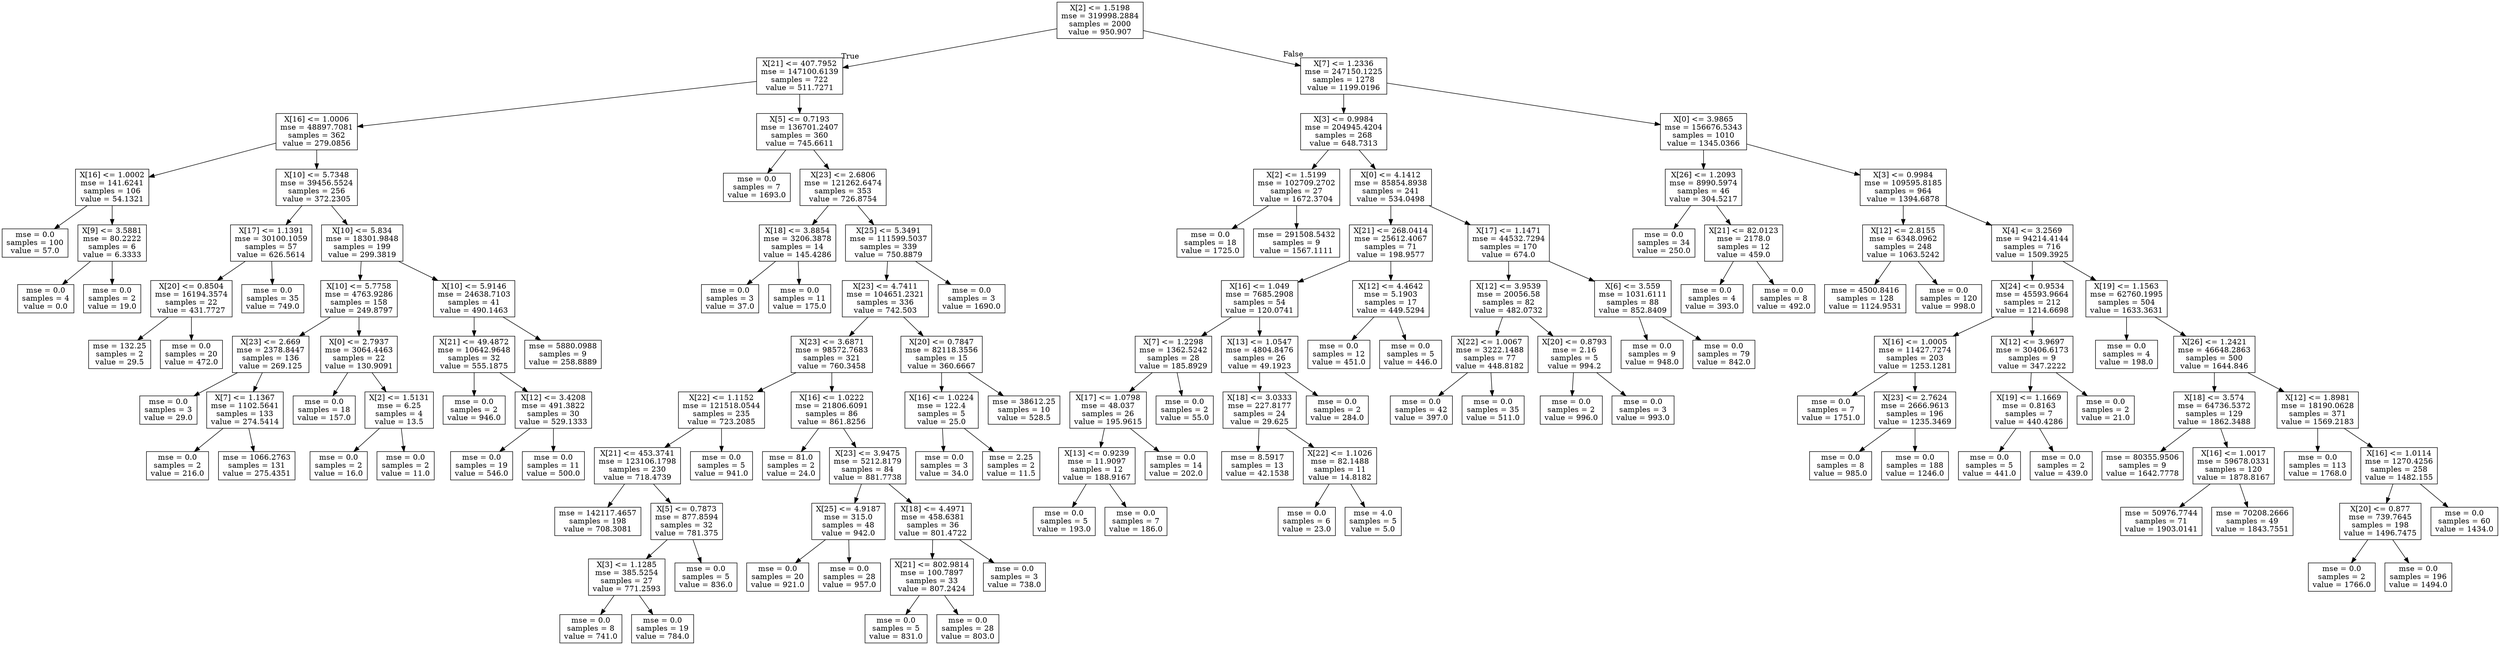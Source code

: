 digraph Tree {
node [shape=box] ;
0 [label="X[2] <= 1.5198\nmse = 319998.2884\nsamples = 2000\nvalue = 950.907"] ;
1 [label="X[21] <= 407.7952\nmse = 147100.6139\nsamples = 722\nvalue = 511.7271"] ;
0 -> 1 [labeldistance=2.5, labelangle=45, headlabel="True"] ;
2 [label="X[16] <= 1.0006\nmse = 48897.7081\nsamples = 362\nvalue = 279.0856"] ;
1 -> 2 ;
3 [label="X[16] <= 1.0002\nmse = 141.6241\nsamples = 106\nvalue = 54.1321"] ;
2 -> 3 ;
4 [label="mse = 0.0\nsamples = 100\nvalue = 57.0"] ;
3 -> 4 ;
5 [label="X[9] <= 3.5881\nmse = 80.2222\nsamples = 6\nvalue = 6.3333"] ;
3 -> 5 ;
6 [label="mse = 0.0\nsamples = 4\nvalue = 0.0"] ;
5 -> 6 ;
7 [label="mse = 0.0\nsamples = 2\nvalue = 19.0"] ;
5 -> 7 ;
8 [label="X[10] <= 5.7348\nmse = 39456.5524\nsamples = 256\nvalue = 372.2305"] ;
2 -> 8 ;
9 [label="X[17] <= 1.1391\nmse = 30100.1059\nsamples = 57\nvalue = 626.5614"] ;
8 -> 9 ;
10 [label="X[20] <= 0.8504\nmse = 16194.3574\nsamples = 22\nvalue = 431.7727"] ;
9 -> 10 ;
11 [label="mse = 132.25\nsamples = 2\nvalue = 29.5"] ;
10 -> 11 ;
12 [label="mse = 0.0\nsamples = 20\nvalue = 472.0"] ;
10 -> 12 ;
13 [label="mse = 0.0\nsamples = 35\nvalue = 749.0"] ;
9 -> 13 ;
14 [label="X[10] <= 5.834\nmse = 18301.9848\nsamples = 199\nvalue = 299.3819"] ;
8 -> 14 ;
15 [label="X[10] <= 5.7758\nmse = 4763.9286\nsamples = 158\nvalue = 249.8797"] ;
14 -> 15 ;
16 [label="X[23] <= 2.669\nmse = 2378.8447\nsamples = 136\nvalue = 269.125"] ;
15 -> 16 ;
17 [label="mse = 0.0\nsamples = 3\nvalue = 29.0"] ;
16 -> 17 ;
18 [label="X[7] <= 1.1367\nmse = 1102.5641\nsamples = 133\nvalue = 274.5414"] ;
16 -> 18 ;
19 [label="mse = 0.0\nsamples = 2\nvalue = 216.0"] ;
18 -> 19 ;
20 [label="mse = 1066.2763\nsamples = 131\nvalue = 275.4351"] ;
18 -> 20 ;
21 [label="X[0] <= 2.7937\nmse = 3064.4463\nsamples = 22\nvalue = 130.9091"] ;
15 -> 21 ;
22 [label="mse = 0.0\nsamples = 18\nvalue = 157.0"] ;
21 -> 22 ;
23 [label="X[2] <= 1.5131\nmse = 6.25\nsamples = 4\nvalue = 13.5"] ;
21 -> 23 ;
24 [label="mse = 0.0\nsamples = 2\nvalue = 16.0"] ;
23 -> 24 ;
25 [label="mse = 0.0\nsamples = 2\nvalue = 11.0"] ;
23 -> 25 ;
26 [label="X[10] <= 5.9146\nmse = 24638.7103\nsamples = 41\nvalue = 490.1463"] ;
14 -> 26 ;
27 [label="X[21] <= 49.4872\nmse = 10642.9648\nsamples = 32\nvalue = 555.1875"] ;
26 -> 27 ;
28 [label="mse = 0.0\nsamples = 2\nvalue = 946.0"] ;
27 -> 28 ;
29 [label="X[12] <= 3.4208\nmse = 491.3822\nsamples = 30\nvalue = 529.1333"] ;
27 -> 29 ;
30 [label="mse = 0.0\nsamples = 19\nvalue = 546.0"] ;
29 -> 30 ;
31 [label="mse = 0.0\nsamples = 11\nvalue = 500.0"] ;
29 -> 31 ;
32 [label="mse = 5880.0988\nsamples = 9\nvalue = 258.8889"] ;
26 -> 32 ;
33 [label="X[5] <= 0.7193\nmse = 136701.2407\nsamples = 360\nvalue = 745.6611"] ;
1 -> 33 ;
34 [label="mse = 0.0\nsamples = 7\nvalue = 1693.0"] ;
33 -> 34 ;
35 [label="X[23] <= 2.6806\nmse = 121262.6474\nsamples = 353\nvalue = 726.8754"] ;
33 -> 35 ;
36 [label="X[18] <= 3.8854\nmse = 3206.3878\nsamples = 14\nvalue = 145.4286"] ;
35 -> 36 ;
37 [label="mse = 0.0\nsamples = 3\nvalue = 37.0"] ;
36 -> 37 ;
38 [label="mse = 0.0\nsamples = 11\nvalue = 175.0"] ;
36 -> 38 ;
39 [label="X[25] <= 5.3491\nmse = 111599.5037\nsamples = 339\nvalue = 750.8879"] ;
35 -> 39 ;
40 [label="X[23] <= 4.7411\nmse = 104651.2321\nsamples = 336\nvalue = 742.503"] ;
39 -> 40 ;
41 [label="X[23] <= 3.6871\nmse = 98572.7683\nsamples = 321\nvalue = 760.3458"] ;
40 -> 41 ;
42 [label="X[22] <= 1.1152\nmse = 121518.0544\nsamples = 235\nvalue = 723.2085"] ;
41 -> 42 ;
43 [label="X[21] <= 453.3741\nmse = 123106.1798\nsamples = 230\nvalue = 718.4739"] ;
42 -> 43 ;
44 [label="mse = 142117.4657\nsamples = 198\nvalue = 708.3081"] ;
43 -> 44 ;
45 [label="X[5] <= 0.7873\nmse = 877.8594\nsamples = 32\nvalue = 781.375"] ;
43 -> 45 ;
46 [label="X[3] <= 1.1285\nmse = 385.5254\nsamples = 27\nvalue = 771.2593"] ;
45 -> 46 ;
47 [label="mse = 0.0\nsamples = 8\nvalue = 741.0"] ;
46 -> 47 ;
48 [label="mse = 0.0\nsamples = 19\nvalue = 784.0"] ;
46 -> 48 ;
49 [label="mse = 0.0\nsamples = 5\nvalue = 836.0"] ;
45 -> 49 ;
50 [label="mse = 0.0\nsamples = 5\nvalue = 941.0"] ;
42 -> 50 ;
51 [label="X[16] <= 1.0222\nmse = 21806.6091\nsamples = 86\nvalue = 861.8256"] ;
41 -> 51 ;
52 [label="mse = 81.0\nsamples = 2\nvalue = 24.0"] ;
51 -> 52 ;
53 [label="X[23] <= 3.9475\nmse = 5212.8179\nsamples = 84\nvalue = 881.7738"] ;
51 -> 53 ;
54 [label="X[25] <= 4.9187\nmse = 315.0\nsamples = 48\nvalue = 942.0"] ;
53 -> 54 ;
55 [label="mse = 0.0\nsamples = 20\nvalue = 921.0"] ;
54 -> 55 ;
56 [label="mse = 0.0\nsamples = 28\nvalue = 957.0"] ;
54 -> 56 ;
57 [label="X[18] <= 4.4971\nmse = 458.6381\nsamples = 36\nvalue = 801.4722"] ;
53 -> 57 ;
58 [label="X[21] <= 802.9814\nmse = 100.7897\nsamples = 33\nvalue = 807.2424"] ;
57 -> 58 ;
59 [label="mse = 0.0\nsamples = 5\nvalue = 831.0"] ;
58 -> 59 ;
60 [label="mse = 0.0\nsamples = 28\nvalue = 803.0"] ;
58 -> 60 ;
61 [label="mse = 0.0\nsamples = 3\nvalue = 738.0"] ;
57 -> 61 ;
62 [label="X[20] <= 0.7847\nmse = 82118.3556\nsamples = 15\nvalue = 360.6667"] ;
40 -> 62 ;
63 [label="X[16] <= 1.0224\nmse = 122.4\nsamples = 5\nvalue = 25.0"] ;
62 -> 63 ;
64 [label="mse = 0.0\nsamples = 3\nvalue = 34.0"] ;
63 -> 64 ;
65 [label="mse = 2.25\nsamples = 2\nvalue = 11.5"] ;
63 -> 65 ;
66 [label="mse = 38612.25\nsamples = 10\nvalue = 528.5"] ;
62 -> 66 ;
67 [label="mse = 0.0\nsamples = 3\nvalue = 1690.0"] ;
39 -> 67 ;
68 [label="X[7] <= 1.2336\nmse = 247150.1225\nsamples = 1278\nvalue = 1199.0196"] ;
0 -> 68 [labeldistance=2.5, labelangle=-45, headlabel="False"] ;
69 [label="X[3] <= 0.9984\nmse = 204945.4204\nsamples = 268\nvalue = 648.7313"] ;
68 -> 69 ;
70 [label="X[2] <= 1.5199\nmse = 102709.2702\nsamples = 27\nvalue = 1672.3704"] ;
69 -> 70 ;
71 [label="mse = 0.0\nsamples = 18\nvalue = 1725.0"] ;
70 -> 71 ;
72 [label="mse = 291508.5432\nsamples = 9\nvalue = 1567.1111"] ;
70 -> 72 ;
73 [label="X[0] <= 4.1412\nmse = 85854.8938\nsamples = 241\nvalue = 534.0498"] ;
69 -> 73 ;
74 [label="X[21] <= 268.0414\nmse = 25612.4067\nsamples = 71\nvalue = 198.9577"] ;
73 -> 74 ;
75 [label="X[16] <= 1.049\nmse = 7685.2908\nsamples = 54\nvalue = 120.0741"] ;
74 -> 75 ;
76 [label="X[7] <= 1.2298\nmse = 1362.5242\nsamples = 28\nvalue = 185.8929"] ;
75 -> 76 ;
77 [label="X[17] <= 1.0798\nmse = 48.037\nsamples = 26\nvalue = 195.9615"] ;
76 -> 77 ;
78 [label="X[13] <= 0.9239\nmse = 11.9097\nsamples = 12\nvalue = 188.9167"] ;
77 -> 78 ;
79 [label="mse = 0.0\nsamples = 5\nvalue = 193.0"] ;
78 -> 79 ;
80 [label="mse = 0.0\nsamples = 7\nvalue = 186.0"] ;
78 -> 80 ;
81 [label="mse = 0.0\nsamples = 14\nvalue = 202.0"] ;
77 -> 81 ;
82 [label="mse = 0.0\nsamples = 2\nvalue = 55.0"] ;
76 -> 82 ;
83 [label="X[13] <= 1.0547\nmse = 4804.8476\nsamples = 26\nvalue = 49.1923"] ;
75 -> 83 ;
84 [label="X[18] <= 3.0333\nmse = 227.8177\nsamples = 24\nvalue = 29.625"] ;
83 -> 84 ;
85 [label="mse = 8.5917\nsamples = 13\nvalue = 42.1538"] ;
84 -> 85 ;
86 [label="X[22] <= 1.1026\nmse = 82.1488\nsamples = 11\nvalue = 14.8182"] ;
84 -> 86 ;
87 [label="mse = 0.0\nsamples = 6\nvalue = 23.0"] ;
86 -> 87 ;
88 [label="mse = 4.0\nsamples = 5\nvalue = 5.0"] ;
86 -> 88 ;
89 [label="mse = 0.0\nsamples = 2\nvalue = 284.0"] ;
83 -> 89 ;
90 [label="X[12] <= 4.4642\nmse = 5.1903\nsamples = 17\nvalue = 449.5294"] ;
74 -> 90 ;
91 [label="mse = 0.0\nsamples = 12\nvalue = 451.0"] ;
90 -> 91 ;
92 [label="mse = 0.0\nsamples = 5\nvalue = 446.0"] ;
90 -> 92 ;
93 [label="X[17] <= 1.1471\nmse = 44532.7294\nsamples = 170\nvalue = 674.0"] ;
73 -> 93 ;
94 [label="X[12] <= 3.9539\nmse = 20056.58\nsamples = 82\nvalue = 482.0732"] ;
93 -> 94 ;
95 [label="X[22] <= 1.0067\nmse = 3222.1488\nsamples = 77\nvalue = 448.8182"] ;
94 -> 95 ;
96 [label="mse = 0.0\nsamples = 42\nvalue = 397.0"] ;
95 -> 96 ;
97 [label="mse = 0.0\nsamples = 35\nvalue = 511.0"] ;
95 -> 97 ;
98 [label="X[20] <= 0.8793\nmse = 2.16\nsamples = 5\nvalue = 994.2"] ;
94 -> 98 ;
99 [label="mse = 0.0\nsamples = 2\nvalue = 996.0"] ;
98 -> 99 ;
100 [label="mse = 0.0\nsamples = 3\nvalue = 993.0"] ;
98 -> 100 ;
101 [label="X[6] <= 3.559\nmse = 1031.6111\nsamples = 88\nvalue = 852.8409"] ;
93 -> 101 ;
102 [label="mse = 0.0\nsamples = 9\nvalue = 948.0"] ;
101 -> 102 ;
103 [label="mse = 0.0\nsamples = 79\nvalue = 842.0"] ;
101 -> 103 ;
104 [label="X[0] <= 3.9865\nmse = 156676.5343\nsamples = 1010\nvalue = 1345.0366"] ;
68 -> 104 ;
105 [label="X[26] <= 1.2093\nmse = 8990.5974\nsamples = 46\nvalue = 304.5217"] ;
104 -> 105 ;
106 [label="mse = 0.0\nsamples = 34\nvalue = 250.0"] ;
105 -> 106 ;
107 [label="X[21] <= 82.0123\nmse = 2178.0\nsamples = 12\nvalue = 459.0"] ;
105 -> 107 ;
108 [label="mse = 0.0\nsamples = 4\nvalue = 393.0"] ;
107 -> 108 ;
109 [label="mse = 0.0\nsamples = 8\nvalue = 492.0"] ;
107 -> 109 ;
110 [label="X[3] <= 0.9984\nmse = 109595.8185\nsamples = 964\nvalue = 1394.6878"] ;
104 -> 110 ;
111 [label="X[12] <= 2.8155\nmse = 6348.0962\nsamples = 248\nvalue = 1063.5242"] ;
110 -> 111 ;
112 [label="mse = 4500.8416\nsamples = 128\nvalue = 1124.9531"] ;
111 -> 112 ;
113 [label="mse = 0.0\nsamples = 120\nvalue = 998.0"] ;
111 -> 113 ;
114 [label="X[4] <= 3.2569\nmse = 94214.4144\nsamples = 716\nvalue = 1509.3925"] ;
110 -> 114 ;
115 [label="X[24] <= 0.9534\nmse = 45593.9664\nsamples = 212\nvalue = 1214.6698"] ;
114 -> 115 ;
116 [label="X[16] <= 1.0005\nmse = 11427.7274\nsamples = 203\nvalue = 1253.1281"] ;
115 -> 116 ;
117 [label="mse = 0.0\nsamples = 7\nvalue = 1751.0"] ;
116 -> 117 ;
118 [label="X[23] <= 2.7624\nmse = 2666.9613\nsamples = 196\nvalue = 1235.3469"] ;
116 -> 118 ;
119 [label="mse = 0.0\nsamples = 8\nvalue = 985.0"] ;
118 -> 119 ;
120 [label="mse = 0.0\nsamples = 188\nvalue = 1246.0"] ;
118 -> 120 ;
121 [label="X[12] <= 3.9697\nmse = 30406.6173\nsamples = 9\nvalue = 347.2222"] ;
115 -> 121 ;
122 [label="X[19] <= 1.1669\nmse = 0.8163\nsamples = 7\nvalue = 440.4286"] ;
121 -> 122 ;
123 [label="mse = 0.0\nsamples = 5\nvalue = 441.0"] ;
122 -> 123 ;
124 [label="mse = 0.0\nsamples = 2\nvalue = 439.0"] ;
122 -> 124 ;
125 [label="mse = 0.0\nsamples = 2\nvalue = 21.0"] ;
121 -> 125 ;
126 [label="X[19] <= 1.1563\nmse = 62760.1995\nsamples = 504\nvalue = 1633.3631"] ;
114 -> 126 ;
127 [label="mse = 0.0\nsamples = 4\nvalue = 198.0"] ;
126 -> 127 ;
128 [label="X[26] <= 1.2421\nmse = 46648.2863\nsamples = 500\nvalue = 1644.846"] ;
126 -> 128 ;
129 [label="X[18] <= 3.574\nmse = 64736.5372\nsamples = 129\nvalue = 1862.3488"] ;
128 -> 129 ;
130 [label="mse = 80355.9506\nsamples = 9\nvalue = 1642.7778"] ;
129 -> 130 ;
131 [label="X[16] <= 1.0017\nmse = 59678.0331\nsamples = 120\nvalue = 1878.8167"] ;
129 -> 131 ;
132 [label="mse = 50976.7744\nsamples = 71\nvalue = 1903.0141"] ;
131 -> 132 ;
133 [label="mse = 70208.2666\nsamples = 49\nvalue = 1843.7551"] ;
131 -> 133 ;
134 [label="X[12] <= 1.8981\nmse = 18190.0628\nsamples = 371\nvalue = 1569.2183"] ;
128 -> 134 ;
135 [label="mse = 0.0\nsamples = 113\nvalue = 1768.0"] ;
134 -> 135 ;
136 [label="X[16] <= 1.0114\nmse = 1270.4256\nsamples = 258\nvalue = 1482.155"] ;
134 -> 136 ;
137 [label="X[20] <= 0.877\nmse = 739.7645\nsamples = 198\nvalue = 1496.7475"] ;
136 -> 137 ;
138 [label="mse = 0.0\nsamples = 2\nvalue = 1766.0"] ;
137 -> 138 ;
139 [label="mse = 0.0\nsamples = 196\nvalue = 1494.0"] ;
137 -> 139 ;
140 [label="mse = 0.0\nsamples = 60\nvalue = 1434.0"] ;
136 -> 140 ;
}